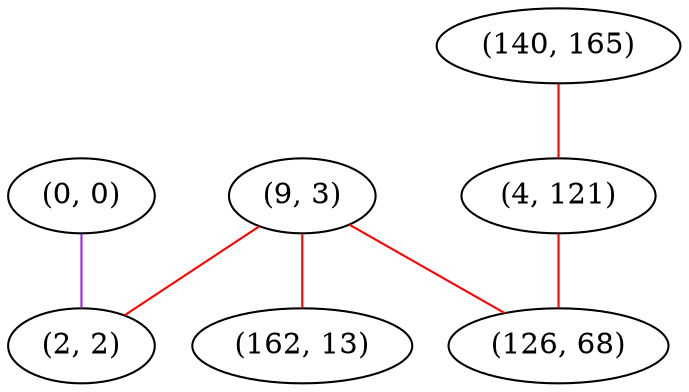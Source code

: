 graph "" {
"(0, 0)";
"(9, 3)";
"(140, 165)";
"(162, 13)";
"(4, 121)";
"(2, 2)";
"(126, 68)";
"(0, 0)" -- "(2, 2)"  [color=purple, key=0, weight=4];
"(9, 3)" -- "(126, 68)"  [color=red, key=0, weight=1];
"(9, 3)" -- "(162, 13)"  [color=red, key=0, weight=1];
"(9, 3)" -- "(2, 2)"  [color=red, key=0, weight=1];
"(140, 165)" -- "(4, 121)"  [color=red, key=0, weight=1];
"(4, 121)" -- "(126, 68)"  [color=red, key=0, weight=1];
}
